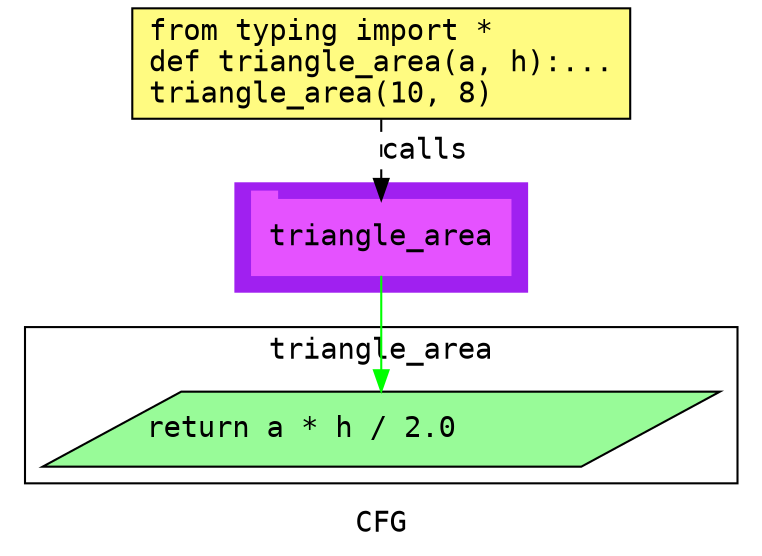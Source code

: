 digraph cluster458CFG {
	graph [bb="0,0,346,259",
		compound=True,
		fontname="DejaVu Sans Mono",
		label=CFG,
		lheight=0.21,
		lp="173,11.5",
		lwidth=0.35,
		pack=False,
		rankdir=TB,
		ranksep=0.02
	];
	node [fontname="DejaVu Sans Mono",
		label="\N"
	];
	edge [fontname="DejaVu Sans Mono"];
	subgraph cluster_1 {
		graph [bb="103,123,243,175",
			color=purple,
			compound=true,
			fontname="DejaVu Sans Mono",
			label="",
			rankdir=TB,
			ranksep=0.02,
			shape=tab,
			style=filled
		];
		node [fontname="DejaVu Sans Mono"];
		edge [fontname="DejaVu Sans Mono"];
		6	[color="#E552FF",
			height=0.5,
			label=triangle_area,
			linenum="[7]",
			pos="173,149",
			shape=tab,
			style=filled,
			width=1.7222];
	}
	subgraph cluster0triangle_area {
		graph [bb="8,31,338,106",
			compound=True,
			fontname="DejaVu Sans Mono",
			label=triangle_area,
			lheight=0.21,
			lp="173,94.5",
			lwidth=1.50,
			pack=False,
			rankdir=TB,
			ranksep=0.02
		];
		node [fontname="DejaVu Sans Mono"];
		edge [fontname="DejaVu Sans Mono"];
		3	[fillcolor="#98fb98",
			height=0.5,
			label="return a * h / 2.0\l",
			linenum="[5]",
			pos="173,57",
			shape=parallelogram,
			style="filled,solid",
			width=4.3676];
	}
	1	[fillcolor="#FFFB81",
		height=0.73611,
		label="from typing import *\ldef triangle_area(a, h):...\ltriangle_area(10, 8)\l",
		linenum="[1]",
		pos="173,232.5",
		shape=rectangle,
		style="filled,solid",
		width=3.3194];
	1 -> 6	[label=calls,
		lp="194,190.5",
		pos="e,173,167.13 173,205.71 173,196.66 173,186.47 173,177.3",
		style=dashed];
	6 -> 3	[color=green,
		pos="e,173,75.3 173,130.65 173,117.82 173,100.11 173,85.381"];
}

